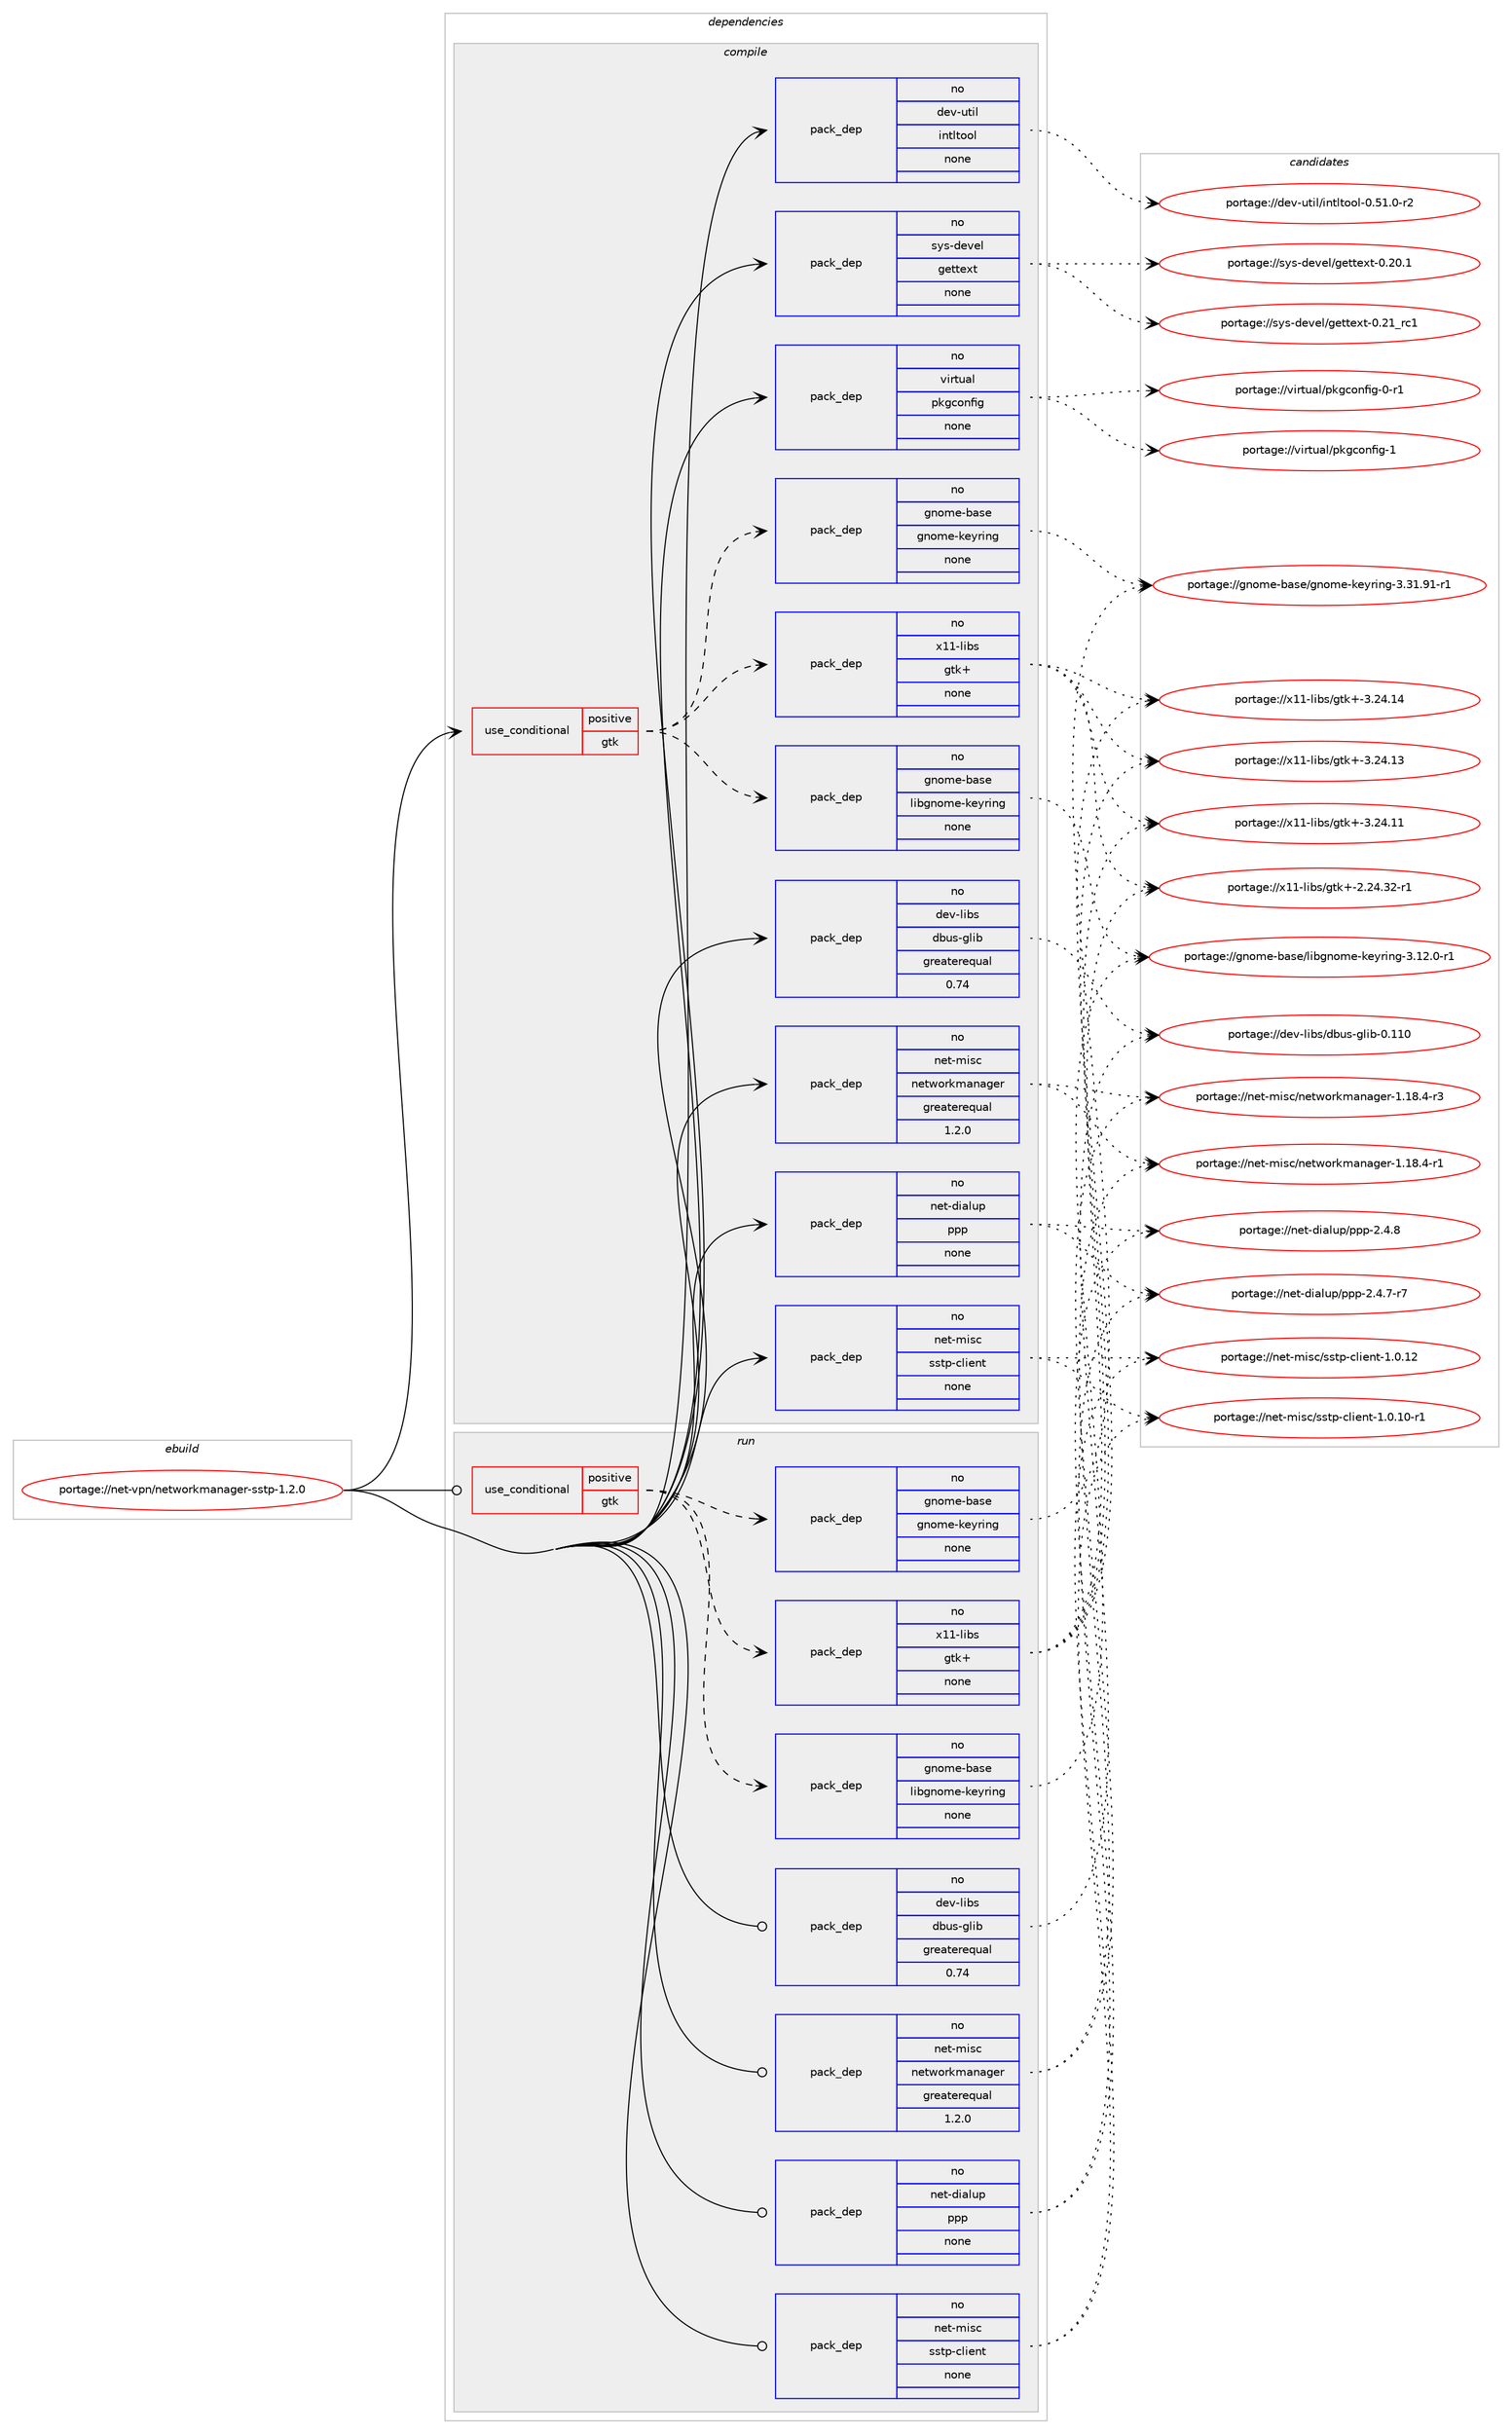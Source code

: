 digraph prolog {

# *************
# Graph options
# *************

newrank=true;
concentrate=true;
compound=true;
graph [rankdir=LR,fontname=Helvetica,fontsize=10,ranksep=1.5];#, ranksep=2.5, nodesep=0.2];
edge  [arrowhead=vee];
node  [fontname=Helvetica,fontsize=10];

# **********
# The ebuild
# **********

subgraph cluster_leftcol {
color=gray;
rank=same;
label=<<i>ebuild</i>>;
id [label="portage://net-vpn/networkmanager-sstp-1.2.0", color=red, width=4, href="../net-vpn/networkmanager-sstp-1.2.0.svg"];
}

# ****************
# The dependencies
# ****************

subgraph cluster_midcol {
color=gray;
label=<<i>dependencies</i>>;
subgraph cluster_compile {
fillcolor="#eeeeee";
style=filled;
label=<<i>compile</i>>;
subgraph cond8344 {
dependency46763 [label=<<TABLE BORDER="0" CELLBORDER="1" CELLSPACING="0" CELLPADDING="4"><TR><TD ROWSPAN="3" CELLPADDING="10">use_conditional</TD></TR><TR><TD>positive</TD></TR><TR><TD>gtk</TD></TR></TABLE>>, shape=none, color=red];
subgraph pack37431 {
dependency46764 [label=<<TABLE BORDER="0" CELLBORDER="1" CELLSPACING="0" CELLPADDING="4" WIDTH="220"><TR><TD ROWSPAN="6" CELLPADDING="30">pack_dep</TD></TR><TR><TD WIDTH="110">no</TD></TR><TR><TD>x11-libs</TD></TR><TR><TD>gtk+</TD></TR><TR><TD>none</TD></TR><TR><TD></TD></TR></TABLE>>, shape=none, color=blue];
}
dependency46763:e -> dependency46764:w [weight=20,style="dashed",arrowhead="vee"];
subgraph pack37432 {
dependency46765 [label=<<TABLE BORDER="0" CELLBORDER="1" CELLSPACING="0" CELLPADDING="4" WIDTH="220"><TR><TD ROWSPAN="6" CELLPADDING="30">pack_dep</TD></TR><TR><TD WIDTH="110">no</TD></TR><TR><TD>gnome-base</TD></TR><TR><TD>gnome-keyring</TD></TR><TR><TD>none</TD></TR><TR><TD></TD></TR></TABLE>>, shape=none, color=blue];
}
dependency46763:e -> dependency46765:w [weight=20,style="dashed",arrowhead="vee"];
subgraph pack37433 {
dependency46766 [label=<<TABLE BORDER="0" CELLBORDER="1" CELLSPACING="0" CELLPADDING="4" WIDTH="220"><TR><TD ROWSPAN="6" CELLPADDING="30">pack_dep</TD></TR><TR><TD WIDTH="110">no</TD></TR><TR><TD>gnome-base</TD></TR><TR><TD>libgnome-keyring</TD></TR><TR><TD>none</TD></TR><TR><TD></TD></TR></TABLE>>, shape=none, color=blue];
}
dependency46763:e -> dependency46766:w [weight=20,style="dashed",arrowhead="vee"];
}
id:e -> dependency46763:w [weight=20,style="solid",arrowhead="vee"];
subgraph pack37434 {
dependency46767 [label=<<TABLE BORDER="0" CELLBORDER="1" CELLSPACING="0" CELLPADDING="4" WIDTH="220"><TR><TD ROWSPAN="6" CELLPADDING="30">pack_dep</TD></TR><TR><TD WIDTH="110">no</TD></TR><TR><TD>dev-libs</TD></TR><TR><TD>dbus-glib</TD></TR><TR><TD>greaterequal</TD></TR><TR><TD>0.74</TD></TR></TABLE>>, shape=none, color=blue];
}
id:e -> dependency46767:w [weight=20,style="solid",arrowhead="vee"];
subgraph pack37435 {
dependency46768 [label=<<TABLE BORDER="0" CELLBORDER="1" CELLSPACING="0" CELLPADDING="4" WIDTH="220"><TR><TD ROWSPAN="6" CELLPADDING="30">pack_dep</TD></TR><TR><TD WIDTH="110">no</TD></TR><TR><TD>dev-util</TD></TR><TR><TD>intltool</TD></TR><TR><TD>none</TD></TR><TR><TD></TD></TR></TABLE>>, shape=none, color=blue];
}
id:e -> dependency46768:w [weight=20,style="solid",arrowhead="vee"];
subgraph pack37436 {
dependency46769 [label=<<TABLE BORDER="0" CELLBORDER="1" CELLSPACING="0" CELLPADDING="4" WIDTH="220"><TR><TD ROWSPAN="6" CELLPADDING="30">pack_dep</TD></TR><TR><TD WIDTH="110">no</TD></TR><TR><TD>net-dialup</TD></TR><TR><TD>ppp</TD></TR><TR><TD>none</TD></TR><TR><TD></TD></TR></TABLE>>, shape=none, color=blue];
}
id:e -> dependency46769:w [weight=20,style="solid",arrowhead="vee"];
subgraph pack37437 {
dependency46770 [label=<<TABLE BORDER="0" CELLBORDER="1" CELLSPACING="0" CELLPADDING="4" WIDTH="220"><TR><TD ROWSPAN="6" CELLPADDING="30">pack_dep</TD></TR><TR><TD WIDTH="110">no</TD></TR><TR><TD>net-misc</TD></TR><TR><TD>networkmanager</TD></TR><TR><TD>greaterequal</TD></TR><TR><TD>1.2.0</TD></TR></TABLE>>, shape=none, color=blue];
}
id:e -> dependency46770:w [weight=20,style="solid",arrowhead="vee"];
subgraph pack37438 {
dependency46771 [label=<<TABLE BORDER="0" CELLBORDER="1" CELLSPACING="0" CELLPADDING="4" WIDTH="220"><TR><TD ROWSPAN="6" CELLPADDING="30">pack_dep</TD></TR><TR><TD WIDTH="110">no</TD></TR><TR><TD>net-misc</TD></TR><TR><TD>sstp-client</TD></TR><TR><TD>none</TD></TR><TR><TD></TD></TR></TABLE>>, shape=none, color=blue];
}
id:e -> dependency46771:w [weight=20,style="solid",arrowhead="vee"];
subgraph pack37439 {
dependency46772 [label=<<TABLE BORDER="0" CELLBORDER="1" CELLSPACING="0" CELLPADDING="4" WIDTH="220"><TR><TD ROWSPAN="6" CELLPADDING="30">pack_dep</TD></TR><TR><TD WIDTH="110">no</TD></TR><TR><TD>sys-devel</TD></TR><TR><TD>gettext</TD></TR><TR><TD>none</TD></TR><TR><TD></TD></TR></TABLE>>, shape=none, color=blue];
}
id:e -> dependency46772:w [weight=20,style="solid",arrowhead="vee"];
subgraph pack37440 {
dependency46773 [label=<<TABLE BORDER="0" CELLBORDER="1" CELLSPACING="0" CELLPADDING="4" WIDTH="220"><TR><TD ROWSPAN="6" CELLPADDING="30">pack_dep</TD></TR><TR><TD WIDTH="110">no</TD></TR><TR><TD>virtual</TD></TR><TR><TD>pkgconfig</TD></TR><TR><TD>none</TD></TR><TR><TD></TD></TR></TABLE>>, shape=none, color=blue];
}
id:e -> dependency46773:w [weight=20,style="solid",arrowhead="vee"];
}
subgraph cluster_compileandrun {
fillcolor="#eeeeee";
style=filled;
label=<<i>compile and run</i>>;
}
subgraph cluster_run {
fillcolor="#eeeeee";
style=filled;
label=<<i>run</i>>;
subgraph cond8345 {
dependency46774 [label=<<TABLE BORDER="0" CELLBORDER="1" CELLSPACING="0" CELLPADDING="4"><TR><TD ROWSPAN="3" CELLPADDING="10">use_conditional</TD></TR><TR><TD>positive</TD></TR><TR><TD>gtk</TD></TR></TABLE>>, shape=none, color=red];
subgraph pack37441 {
dependency46775 [label=<<TABLE BORDER="0" CELLBORDER="1" CELLSPACING="0" CELLPADDING="4" WIDTH="220"><TR><TD ROWSPAN="6" CELLPADDING="30">pack_dep</TD></TR><TR><TD WIDTH="110">no</TD></TR><TR><TD>x11-libs</TD></TR><TR><TD>gtk+</TD></TR><TR><TD>none</TD></TR><TR><TD></TD></TR></TABLE>>, shape=none, color=blue];
}
dependency46774:e -> dependency46775:w [weight=20,style="dashed",arrowhead="vee"];
subgraph pack37442 {
dependency46776 [label=<<TABLE BORDER="0" CELLBORDER="1" CELLSPACING="0" CELLPADDING="4" WIDTH="220"><TR><TD ROWSPAN="6" CELLPADDING="30">pack_dep</TD></TR><TR><TD WIDTH="110">no</TD></TR><TR><TD>gnome-base</TD></TR><TR><TD>gnome-keyring</TD></TR><TR><TD>none</TD></TR><TR><TD></TD></TR></TABLE>>, shape=none, color=blue];
}
dependency46774:e -> dependency46776:w [weight=20,style="dashed",arrowhead="vee"];
subgraph pack37443 {
dependency46777 [label=<<TABLE BORDER="0" CELLBORDER="1" CELLSPACING="0" CELLPADDING="4" WIDTH="220"><TR><TD ROWSPAN="6" CELLPADDING="30">pack_dep</TD></TR><TR><TD WIDTH="110">no</TD></TR><TR><TD>gnome-base</TD></TR><TR><TD>libgnome-keyring</TD></TR><TR><TD>none</TD></TR><TR><TD></TD></TR></TABLE>>, shape=none, color=blue];
}
dependency46774:e -> dependency46777:w [weight=20,style="dashed",arrowhead="vee"];
}
id:e -> dependency46774:w [weight=20,style="solid",arrowhead="odot"];
subgraph pack37444 {
dependency46778 [label=<<TABLE BORDER="0" CELLBORDER="1" CELLSPACING="0" CELLPADDING="4" WIDTH="220"><TR><TD ROWSPAN="6" CELLPADDING="30">pack_dep</TD></TR><TR><TD WIDTH="110">no</TD></TR><TR><TD>dev-libs</TD></TR><TR><TD>dbus-glib</TD></TR><TR><TD>greaterequal</TD></TR><TR><TD>0.74</TD></TR></TABLE>>, shape=none, color=blue];
}
id:e -> dependency46778:w [weight=20,style="solid",arrowhead="odot"];
subgraph pack37445 {
dependency46779 [label=<<TABLE BORDER="0" CELLBORDER="1" CELLSPACING="0" CELLPADDING="4" WIDTH="220"><TR><TD ROWSPAN="6" CELLPADDING="30">pack_dep</TD></TR><TR><TD WIDTH="110">no</TD></TR><TR><TD>net-dialup</TD></TR><TR><TD>ppp</TD></TR><TR><TD>none</TD></TR><TR><TD></TD></TR></TABLE>>, shape=none, color=blue];
}
id:e -> dependency46779:w [weight=20,style="solid",arrowhead="odot"];
subgraph pack37446 {
dependency46780 [label=<<TABLE BORDER="0" CELLBORDER="1" CELLSPACING="0" CELLPADDING="4" WIDTH="220"><TR><TD ROWSPAN="6" CELLPADDING="30">pack_dep</TD></TR><TR><TD WIDTH="110">no</TD></TR><TR><TD>net-misc</TD></TR><TR><TD>networkmanager</TD></TR><TR><TD>greaterequal</TD></TR><TR><TD>1.2.0</TD></TR></TABLE>>, shape=none, color=blue];
}
id:e -> dependency46780:w [weight=20,style="solid",arrowhead="odot"];
subgraph pack37447 {
dependency46781 [label=<<TABLE BORDER="0" CELLBORDER="1" CELLSPACING="0" CELLPADDING="4" WIDTH="220"><TR><TD ROWSPAN="6" CELLPADDING="30">pack_dep</TD></TR><TR><TD WIDTH="110">no</TD></TR><TR><TD>net-misc</TD></TR><TR><TD>sstp-client</TD></TR><TR><TD>none</TD></TR><TR><TD></TD></TR></TABLE>>, shape=none, color=blue];
}
id:e -> dependency46781:w [weight=20,style="solid",arrowhead="odot"];
}
}

# **************
# The candidates
# **************

subgraph cluster_choices {
rank=same;
color=gray;
label=<<i>candidates</i>>;

subgraph choice37431 {
color=black;
nodesep=1;
choice1204949451081059811547103116107434551465052464952 [label="portage://x11-libs/gtk+-3.24.14", color=red, width=4,href="../x11-libs/gtk+-3.24.14.svg"];
choice1204949451081059811547103116107434551465052464951 [label="portage://x11-libs/gtk+-3.24.13", color=red, width=4,href="../x11-libs/gtk+-3.24.13.svg"];
choice1204949451081059811547103116107434551465052464949 [label="portage://x11-libs/gtk+-3.24.11", color=red, width=4,href="../x11-libs/gtk+-3.24.11.svg"];
choice12049494510810598115471031161074345504650524651504511449 [label="portage://x11-libs/gtk+-2.24.32-r1", color=red, width=4,href="../x11-libs/gtk+-2.24.32-r1.svg"];
dependency46764:e -> choice1204949451081059811547103116107434551465052464952:w [style=dotted,weight="100"];
dependency46764:e -> choice1204949451081059811547103116107434551465052464951:w [style=dotted,weight="100"];
dependency46764:e -> choice1204949451081059811547103116107434551465052464949:w [style=dotted,weight="100"];
dependency46764:e -> choice12049494510810598115471031161074345504650524651504511449:w [style=dotted,weight="100"];
}
subgraph choice37432 {
color=black;
nodesep=1;
choice103110111109101459897115101471031101111091014510710112111410511010345514651494657494511449 [label="portage://gnome-base/gnome-keyring-3.31.91-r1", color=red, width=4,href="../gnome-base/gnome-keyring-3.31.91-r1.svg"];
dependency46765:e -> choice103110111109101459897115101471031101111091014510710112111410511010345514651494657494511449:w [style=dotted,weight="100"];
}
subgraph choice37433 {
color=black;
nodesep=1;
choice103110111109101459897115101471081059810311011110910145107101121114105110103455146495046484511449 [label="portage://gnome-base/libgnome-keyring-3.12.0-r1", color=red, width=4,href="../gnome-base/libgnome-keyring-3.12.0-r1.svg"];
dependency46766:e -> choice103110111109101459897115101471081059810311011110910145107101121114105110103455146495046484511449:w [style=dotted,weight="100"];
}
subgraph choice37434 {
color=black;
nodesep=1;
choice100101118451081059811547100981171154510310810598454846494948 [label="portage://dev-libs/dbus-glib-0.110", color=red, width=4,href="../dev-libs/dbus-glib-0.110.svg"];
dependency46767:e -> choice100101118451081059811547100981171154510310810598454846494948:w [style=dotted,weight="100"];
}
subgraph choice37435 {
color=black;
nodesep=1;
choice1001011184511711610510847105110116108116111111108454846534946484511450 [label="portage://dev-util/intltool-0.51.0-r2", color=red, width=4,href="../dev-util/intltool-0.51.0-r2.svg"];
dependency46768:e -> choice1001011184511711610510847105110116108116111111108454846534946484511450:w [style=dotted,weight="100"];
}
subgraph choice37436 {
color=black;
nodesep=1;
choice110101116451001059710811711247112112112455046524656 [label="portage://net-dialup/ppp-2.4.8", color=red, width=4,href="../net-dialup/ppp-2.4.8.svg"];
choice1101011164510010597108117112471121121124550465246554511455 [label="portage://net-dialup/ppp-2.4.7-r7", color=red, width=4,href="../net-dialup/ppp-2.4.7-r7.svg"];
dependency46769:e -> choice110101116451001059710811711247112112112455046524656:w [style=dotted,weight="100"];
dependency46769:e -> choice1101011164510010597108117112471121121124550465246554511455:w [style=dotted,weight="100"];
}
subgraph choice37437 {
color=black;
nodesep=1;
choice1101011164510910511599471101011161191111141071099711097103101114454946495646524511451 [label="portage://net-misc/networkmanager-1.18.4-r3", color=red, width=4,href="../net-misc/networkmanager-1.18.4-r3.svg"];
choice1101011164510910511599471101011161191111141071099711097103101114454946495646524511449 [label="portage://net-misc/networkmanager-1.18.4-r1", color=red, width=4,href="../net-misc/networkmanager-1.18.4-r1.svg"];
dependency46770:e -> choice1101011164510910511599471101011161191111141071099711097103101114454946495646524511451:w [style=dotted,weight="100"];
dependency46770:e -> choice1101011164510910511599471101011161191111141071099711097103101114454946495646524511449:w [style=dotted,weight="100"];
}
subgraph choice37438 {
color=black;
nodesep=1;
choice110101116451091051159947115115116112459910810510111011645494648464950 [label="portage://net-misc/sstp-client-1.0.12", color=red, width=4,href="../net-misc/sstp-client-1.0.12.svg"];
choice1101011164510910511599471151151161124599108105101110116454946484649484511449 [label="portage://net-misc/sstp-client-1.0.10-r1", color=red, width=4,href="../net-misc/sstp-client-1.0.10-r1.svg"];
dependency46771:e -> choice110101116451091051159947115115116112459910810510111011645494648464950:w [style=dotted,weight="100"];
dependency46771:e -> choice1101011164510910511599471151151161124599108105101110116454946484649484511449:w [style=dotted,weight="100"];
}
subgraph choice37439 {
color=black;
nodesep=1;
choice11512111545100101118101108471031011161161011201164548465049951149949 [label="portage://sys-devel/gettext-0.21_rc1", color=red, width=4,href="../sys-devel/gettext-0.21_rc1.svg"];
choice115121115451001011181011084710310111611610112011645484650484649 [label="portage://sys-devel/gettext-0.20.1", color=red, width=4,href="../sys-devel/gettext-0.20.1.svg"];
dependency46772:e -> choice11512111545100101118101108471031011161161011201164548465049951149949:w [style=dotted,weight="100"];
dependency46772:e -> choice115121115451001011181011084710310111611610112011645484650484649:w [style=dotted,weight="100"];
}
subgraph choice37440 {
color=black;
nodesep=1;
choice1181051141161179710847112107103991111101021051034549 [label="portage://virtual/pkgconfig-1", color=red, width=4,href="../virtual/pkgconfig-1.svg"];
choice11810511411611797108471121071039911111010210510345484511449 [label="portage://virtual/pkgconfig-0-r1", color=red, width=4,href="../virtual/pkgconfig-0-r1.svg"];
dependency46773:e -> choice1181051141161179710847112107103991111101021051034549:w [style=dotted,weight="100"];
dependency46773:e -> choice11810511411611797108471121071039911111010210510345484511449:w [style=dotted,weight="100"];
}
subgraph choice37441 {
color=black;
nodesep=1;
choice1204949451081059811547103116107434551465052464952 [label="portage://x11-libs/gtk+-3.24.14", color=red, width=4,href="../x11-libs/gtk+-3.24.14.svg"];
choice1204949451081059811547103116107434551465052464951 [label="portage://x11-libs/gtk+-3.24.13", color=red, width=4,href="../x11-libs/gtk+-3.24.13.svg"];
choice1204949451081059811547103116107434551465052464949 [label="portage://x11-libs/gtk+-3.24.11", color=red, width=4,href="../x11-libs/gtk+-3.24.11.svg"];
choice12049494510810598115471031161074345504650524651504511449 [label="portage://x11-libs/gtk+-2.24.32-r1", color=red, width=4,href="../x11-libs/gtk+-2.24.32-r1.svg"];
dependency46775:e -> choice1204949451081059811547103116107434551465052464952:w [style=dotted,weight="100"];
dependency46775:e -> choice1204949451081059811547103116107434551465052464951:w [style=dotted,weight="100"];
dependency46775:e -> choice1204949451081059811547103116107434551465052464949:w [style=dotted,weight="100"];
dependency46775:e -> choice12049494510810598115471031161074345504650524651504511449:w [style=dotted,weight="100"];
}
subgraph choice37442 {
color=black;
nodesep=1;
choice103110111109101459897115101471031101111091014510710112111410511010345514651494657494511449 [label="portage://gnome-base/gnome-keyring-3.31.91-r1", color=red, width=4,href="../gnome-base/gnome-keyring-3.31.91-r1.svg"];
dependency46776:e -> choice103110111109101459897115101471031101111091014510710112111410511010345514651494657494511449:w [style=dotted,weight="100"];
}
subgraph choice37443 {
color=black;
nodesep=1;
choice103110111109101459897115101471081059810311011110910145107101121114105110103455146495046484511449 [label="portage://gnome-base/libgnome-keyring-3.12.0-r1", color=red, width=4,href="../gnome-base/libgnome-keyring-3.12.0-r1.svg"];
dependency46777:e -> choice103110111109101459897115101471081059810311011110910145107101121114105110103455146495046484511449:w [style=dotted,weight="100"];
}
subgraph choice37444 {
color=black;
nodesep=1;
choice100101118451081059811547100981171154510310810598454846494948 [label="portage://dev-libs/dbus-glib-0.110", color=red, width=4,href="../dev-libs/dbus-glib-0.110.svg"];
dependency46778:e -> choice100101118451081059811547100981171154510310810598454846494948:w [style=dotted,weight="100"];
}
subgraph choice37445 {
color=black;
nodesep=1;
choice110101116451001059710811711247112112112455046524656 [label="portage://net-dialup/ppp-2.4.8", color=red, width=4,href="../net-dialup/ppp-2.4.8.svg"];
choice1101011164510010597108117112471121121124550465246554511455 [label="portage://net-dialup/ppp-2.4.7-r7", color=red, width=4,href="../net-dialup/ppp-2.4.7-r7.svg"];
dependency46779:e -> choice110101116451001059710811711247112112112455046524656:w [style=dotted,weight="100"];
dependency46779:e -> choice1101011164510010597108117112471121121124550465246554511455:w [style=dotted,weight="100"];
}
subgraph choice37446 {
color=black;
nodesep=1;
choice1101011164510910511599471101011161191111141071099711097103101114454946495646524511451 [label="portage://net-misc/networkmanager-1.18.4-r3", color=red, width=4,href="../net-misc/networkmanager-1.18.4-r3.svg"];
choice1101011164510910511599471101011161191111141071099711097103101114454946495646524511449 [label="portage://net-misc/networkmanager-1.18.4-r1", color=red, width=4,href="../net-misc/networkmanager-1.18.4-r1.svg"];
dependency46780:e -> choice1101011164510910511599471101011161191111141071099711097103101114454946495646524511451:w [style=dotted,weight="100"];
dependency46780:e -> choice1101011164510910511599471101011161191111141071099711097103101114454946495646524511449:w [style=dotted,weight="100"];
}
subgraph choice37447 {
color=black;
nodesep=1;
choice110101116451091051159947115115116112459910810510111011645494648464950 [label="portage://net-misc/sstp-client-1.0.12", color=red, width=4,href="../net-misc/sstp-client-1.0.12.svg"];
choice1101011164510910511599471151151161124599108105101110116454946484649484511449 [label="portage://net-misc/sstp-client-1.0.10-r1", color=red, width=4,href="../net-misc/sstp-client-1.0.10-r1.svg"];
dependency46781:e -> choice110101116451091051159947115115116112459910810510111011645494648464950:w [style=dotted,weight="100"];
dependency46781:e -> choice1101011164510910511599471151151161124599108105101110116454946484649484511449:w [style=dotted,weight="100"];
}
}

}
